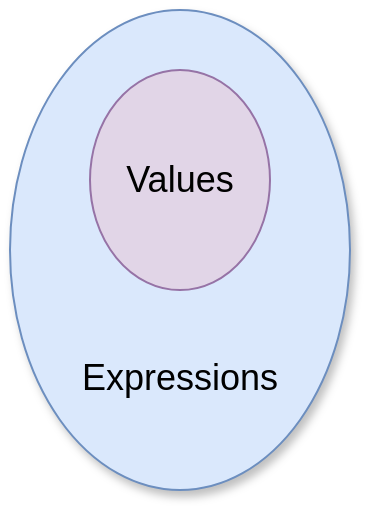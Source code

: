 <mxfile version="10.9.5" type="device"><diagram id="s3nf63ilDBxGlP_fbM-O" name="Page-1"><mxGraphModel dx="946" dy="682" grid="1" gridSize="10" guides="1" tooltips="1" connect="1" arrows="1" fold="1" page="1" pageScale="1" pageWidth="827" pageHeight="1169" math="0" shadow="0"><root><mxCell id="0"/><mxCell id="1" parent="0"/><mxCell id="wK9lj_w6YZSvH_IgZKH2-1" value="&lt;font style=&quot;font-size: 18px&quot;&gt;&lt;br&gt;&lt;br&gt;&lt;br&gt;&lt;br&gt;&lt;br&gt;&lt;br&gt;Expressions&lt;/font&gt;" style="ellipse;whiteSpace=wrap;html=1;fillColor=#dae8fc;strokeColor=#6c8ebf;shadow=1;" vertex="1" parent="1"><mxGeometry x="170" y="130" width="170" height="240" as="geometry"/></mxCell><mxCell id="wK9lj_w6YZSvH_IgZKH2-2" value="&lt;font style=&quot;font-size: 18px&quot;&gt;Values&lt;/font&gt;" style="ellipse;whiteSpace=wrap;html=1;fillColor=#e1d5e7;strokeColor=#9673a6;" vertex="1" parent="1"><mxGeometry x="210" y="160" width="90" height="110" as="geometry"/></mxCell></root></mxGraphModel></diagram></mxfile>
